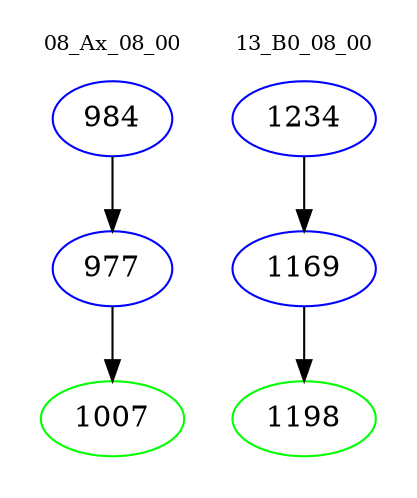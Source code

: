 digraph{
subgraph cluster_0 {
color = white
label = "08_Ax_08_00";
fontsize=10;
T0_984 [label="984", color="blue"]
T0_984 -> T0_977 [color="black"]
T0_977 [label="977", color="blue"]
T0_977 -> T0_1007 [color="black"]
T0_1007 [label="1007", color="green"]
}
subgraph cluster_1 {
color = white
label = "13_B0_08_00";
fontsize=10;
T1_1234 [label="1234", color="blue"]
T1_1234 -> T1_1169 [color="black"]
T1_1169 [label="1169", color="blue"]
T1_1169 -> T1_1198 [color="black"]
T1_1198 [label="1198", color="green"]
}
}
